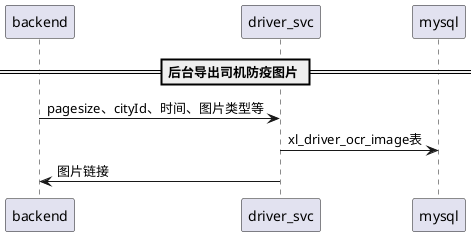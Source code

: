 @startuml
== 后台导出司机防疫图片 ==

backend -> driver_svc: pagesize、cityId、时间、图片类型等

driver_svc -> mysql: xl_driver_ocr_image表

driver_svc -> backend: 图片链接
@enduml

